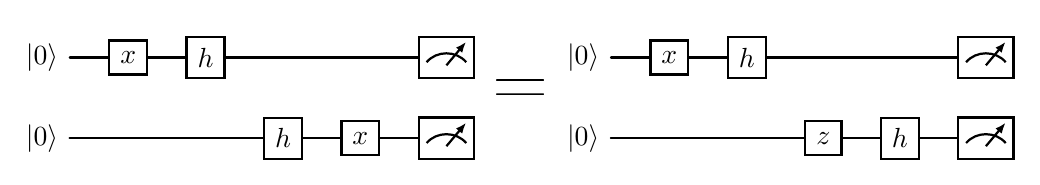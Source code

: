 \documentclass[border=6pt]{standalone}
\usepackage[utf8]{inputenc}
\usepackage[T1]{fontenc}
\usepackage{tikz}
\usetikzlibrary{quantikz2}
\begin{document}\begin{quantikz}
	\lstick{\ket{0}}	&	\gate{x}	&	\gate{h}	&	\qw	&	\qw	&	\meter{}\\
	\lstick{\ket{0}}	&	\qw	&	\qw	&	\gate{h}	&	\gate{x}	&	\meter{}
\end{quantikz}
{\Huge{\textbf{=}}}
\begin{quantikz}
	\lstick{\ket{0}}	&	\gate{x}	&	\gate{h}	&	\qw	&	\qw	&	\meter{}\\
	\lstick{\ket{0}}	&	\qw	&	\qw	&	\gate{z}	&	\gate{h}	&	\meter{}
\end{quantikz}
\end{document}